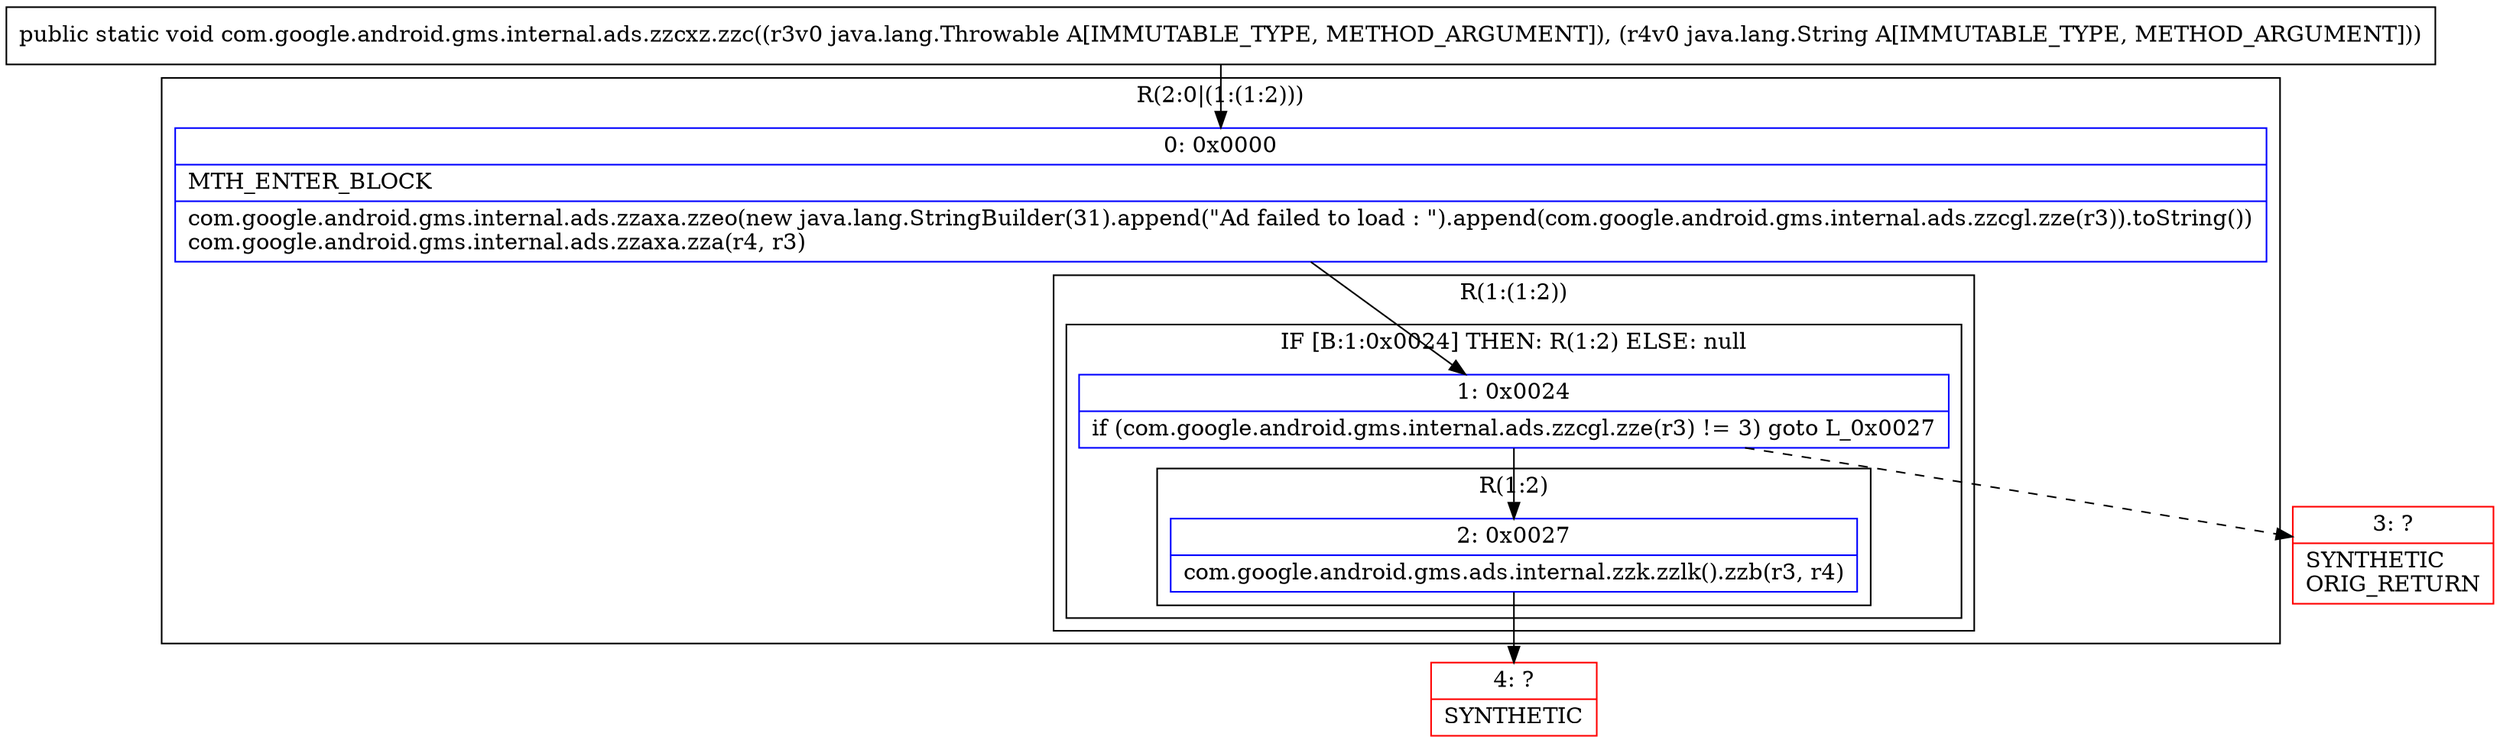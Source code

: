 digraph "CFG forcom.google.android.gms.internal.ads.zzcxz.zzc(Ljava\/lang\/Throwable;Ljava\/lang\/String;)V" {
subgraph cluster_Region_1900364829 {
label = "R(2:0|(1:(1:2)))";
node [shape=record,color=blue];
Node_0 [shape=record,label="{0\:\ 0x0000|MTH_ENTER_BLOCK\l|com.google.android.gms.internal.ads.zzaxa.zzeo(new java.lang.StringBuilder(31).append(\"Ad failed to load : \").append(com.google.android.gms.internal.ads.zzcgl.zze(r3)).toString())\lcom.google.android.gms.internal.ads.zzaxa.zza(r4, r3)\l}"];
subgraph cluster_Region_1553424302 {
label = "R(1:(1:2))";
node [shape=record,color=blue];
subgraph cluster_IfRegion_1022412524 {
label = "IF [B:1:0x0024] THEN: R(1:2) ELSE: null";
node [shape=record,color=blue];
Node_1 [shape=record,label="{1\:\ 0x0024|if (com.google.android.gms.internal.ads.zzcgl.zze(r3) != 3) goto L_0x0027\l}"];
subgraph cluster_Region_21363185 {
label = "R(1:2)";
node [shape=record,color=blue];
Node_2 [shape=record,label="{2\:\ 0x0027|com.google.android.gms.ads.internal.zzk.zzlk().zzb(r3, r4)\l}"];
}
}
}
}
Node_3 [shape=record,color=red,label="{3\:\ ?|SYNTHETIC\lORIG_RETURN\l}"];
Node_4 [shape=record,color=red,label="{4\:\ ?|SYNTHETIC\l}"];
MethodNode[shape=record,label="{public static void com.google.android.gms.internal.ads.zzcxz.zzc((r3v0 java.lang.Throwable A[IMMUTABLE_TYPE, METHOD_ARGUMENT]), (r4v0 java.lang.String A[IMMUTABLE_TYPE, METHOD_ARGUMENT])) }"];
MethodNode -> Node_0;
Node_0 -> Node_1;
Node_1 -> Node_2;
Node_1 -> Node_3[style=dashed];
Node_2 -> Node_4;
}

